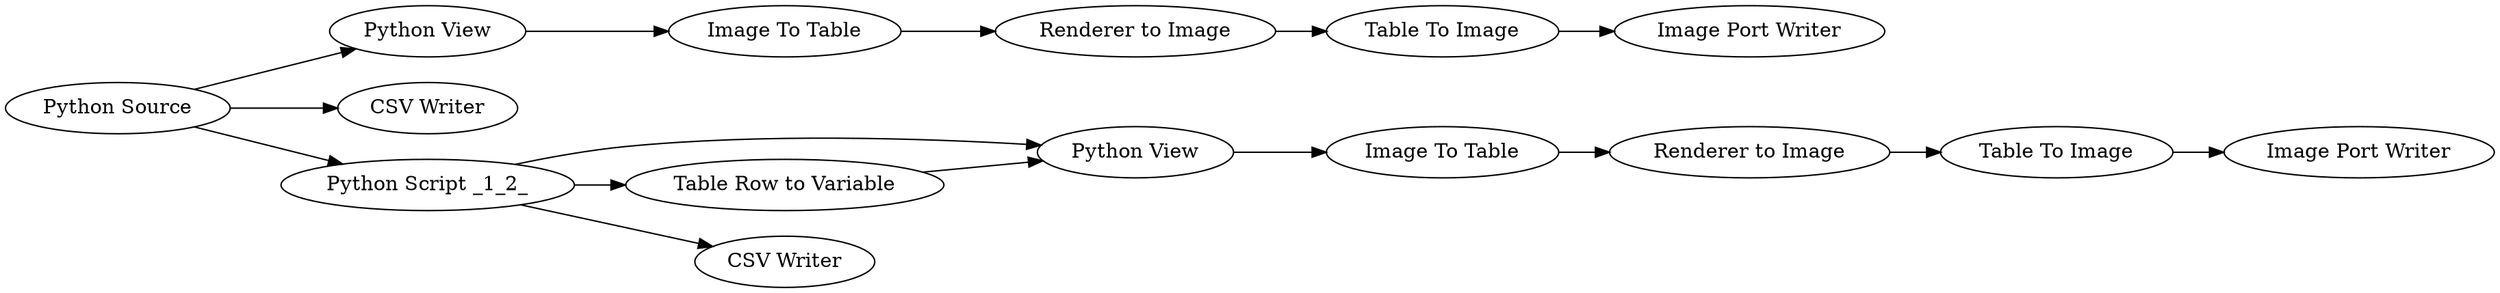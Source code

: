 digraph {
	"5043130648170048870_5" [label="Python View"]
	"5043130648170048870_250" [label="Renderer to Image"]
	"5043130648170048870_6" [label="Python View"]
	"5043130648170048870_257" [label="Table To Image"]
	"5043130648170048870_254" [label="Image Port Writer"]
	"5043130648170048870_256" [label="Renderer to Image"]
	"5043130648170048870_251" [label="Image To Table"]
	"5043130648170048870_1" [label="Python Source"]
	"5043130648170048870_8" [label="Table Row to Variable"]
	"5043130648170048870_255" [label="Image To Table"]
	"5043130648170048870_253" [label="Table To Image"]
	"5043130648170048870_2" [label="CSV Writer"]
	"5043130648170048870_9" [label="CSV Writer"]
	"5043130648170048870_7" [label="Python Script _1_2_"]
	"5043130648170048870_252" [label="Image Port Writer"]
	"5043130648170048870_255" -> "5043130648170048870_256"
	"5043130648170048870_256" -> "5043130648170048870_257"
	"5043130648170048870_7" -> "5043130648170048870_9"
	"5043130648170048870_250" -> "5043130648170048870_253"
	"5043130648170048870_251" -> "5043130648170048870_250"
	"5043130648170048870_7" -> "5043130648170048870_8"
	"5043130648170048870_257" -> "5043130648170048870_254"
	"5043130648170048870_5" -> "5043130648170048870_251"
	"5043130648170048870_1" -> "5043130648170048870_2"
	"5043130648170048870_253" -> "5043130648170048870_252"
	"5043130648170048870_8" -> "5043130648170048870_6"
	"5043130648170048870_6" -> "5043130648170048870_255"
	"5043130648170048870_1" -> "5043130648170048870_7"
	"5043130648170048870_7" -> "5043130648170048870_6"
	"5043130648170048870_1" -> "5043130648170048870_5"
	rankdir=LR
}
